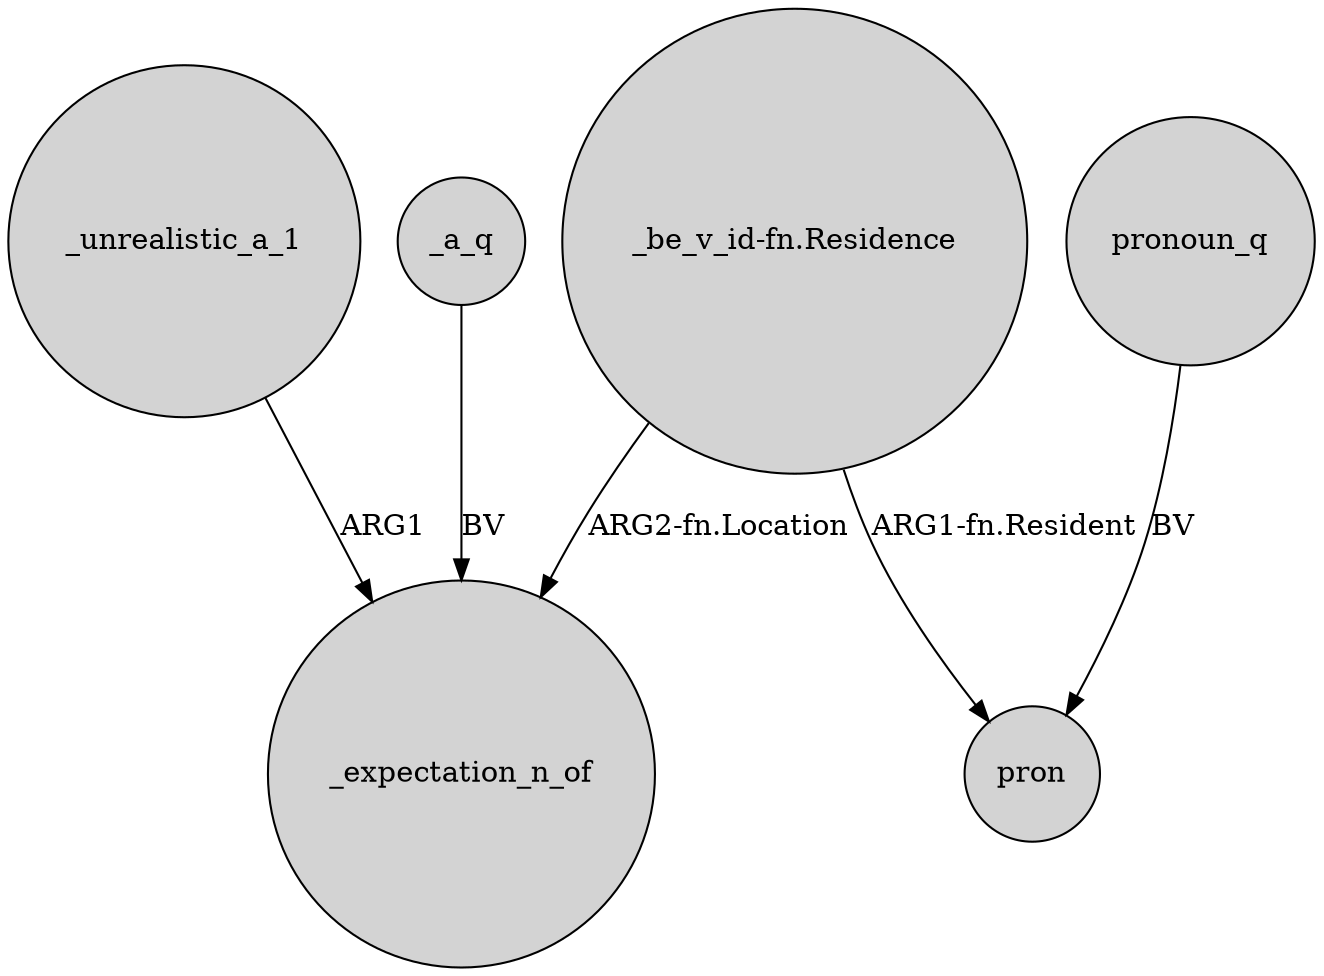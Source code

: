 digraph {
	node [shape=circle style=filled]
	"_be_v_id-fn.Residence" -> _expectation_n_of [label="ARG2-fn.Location"]
	_unrealistic_a_1 -> _expectation_n_of [label=ARG1]
	"_be_v_id-fn.Residence" -> pron [label="ARG1-fn.Resident"]
	pronoun_q -> pron [label=BV]
	_a_q -> _expectation_n_of [label=BV]
}
